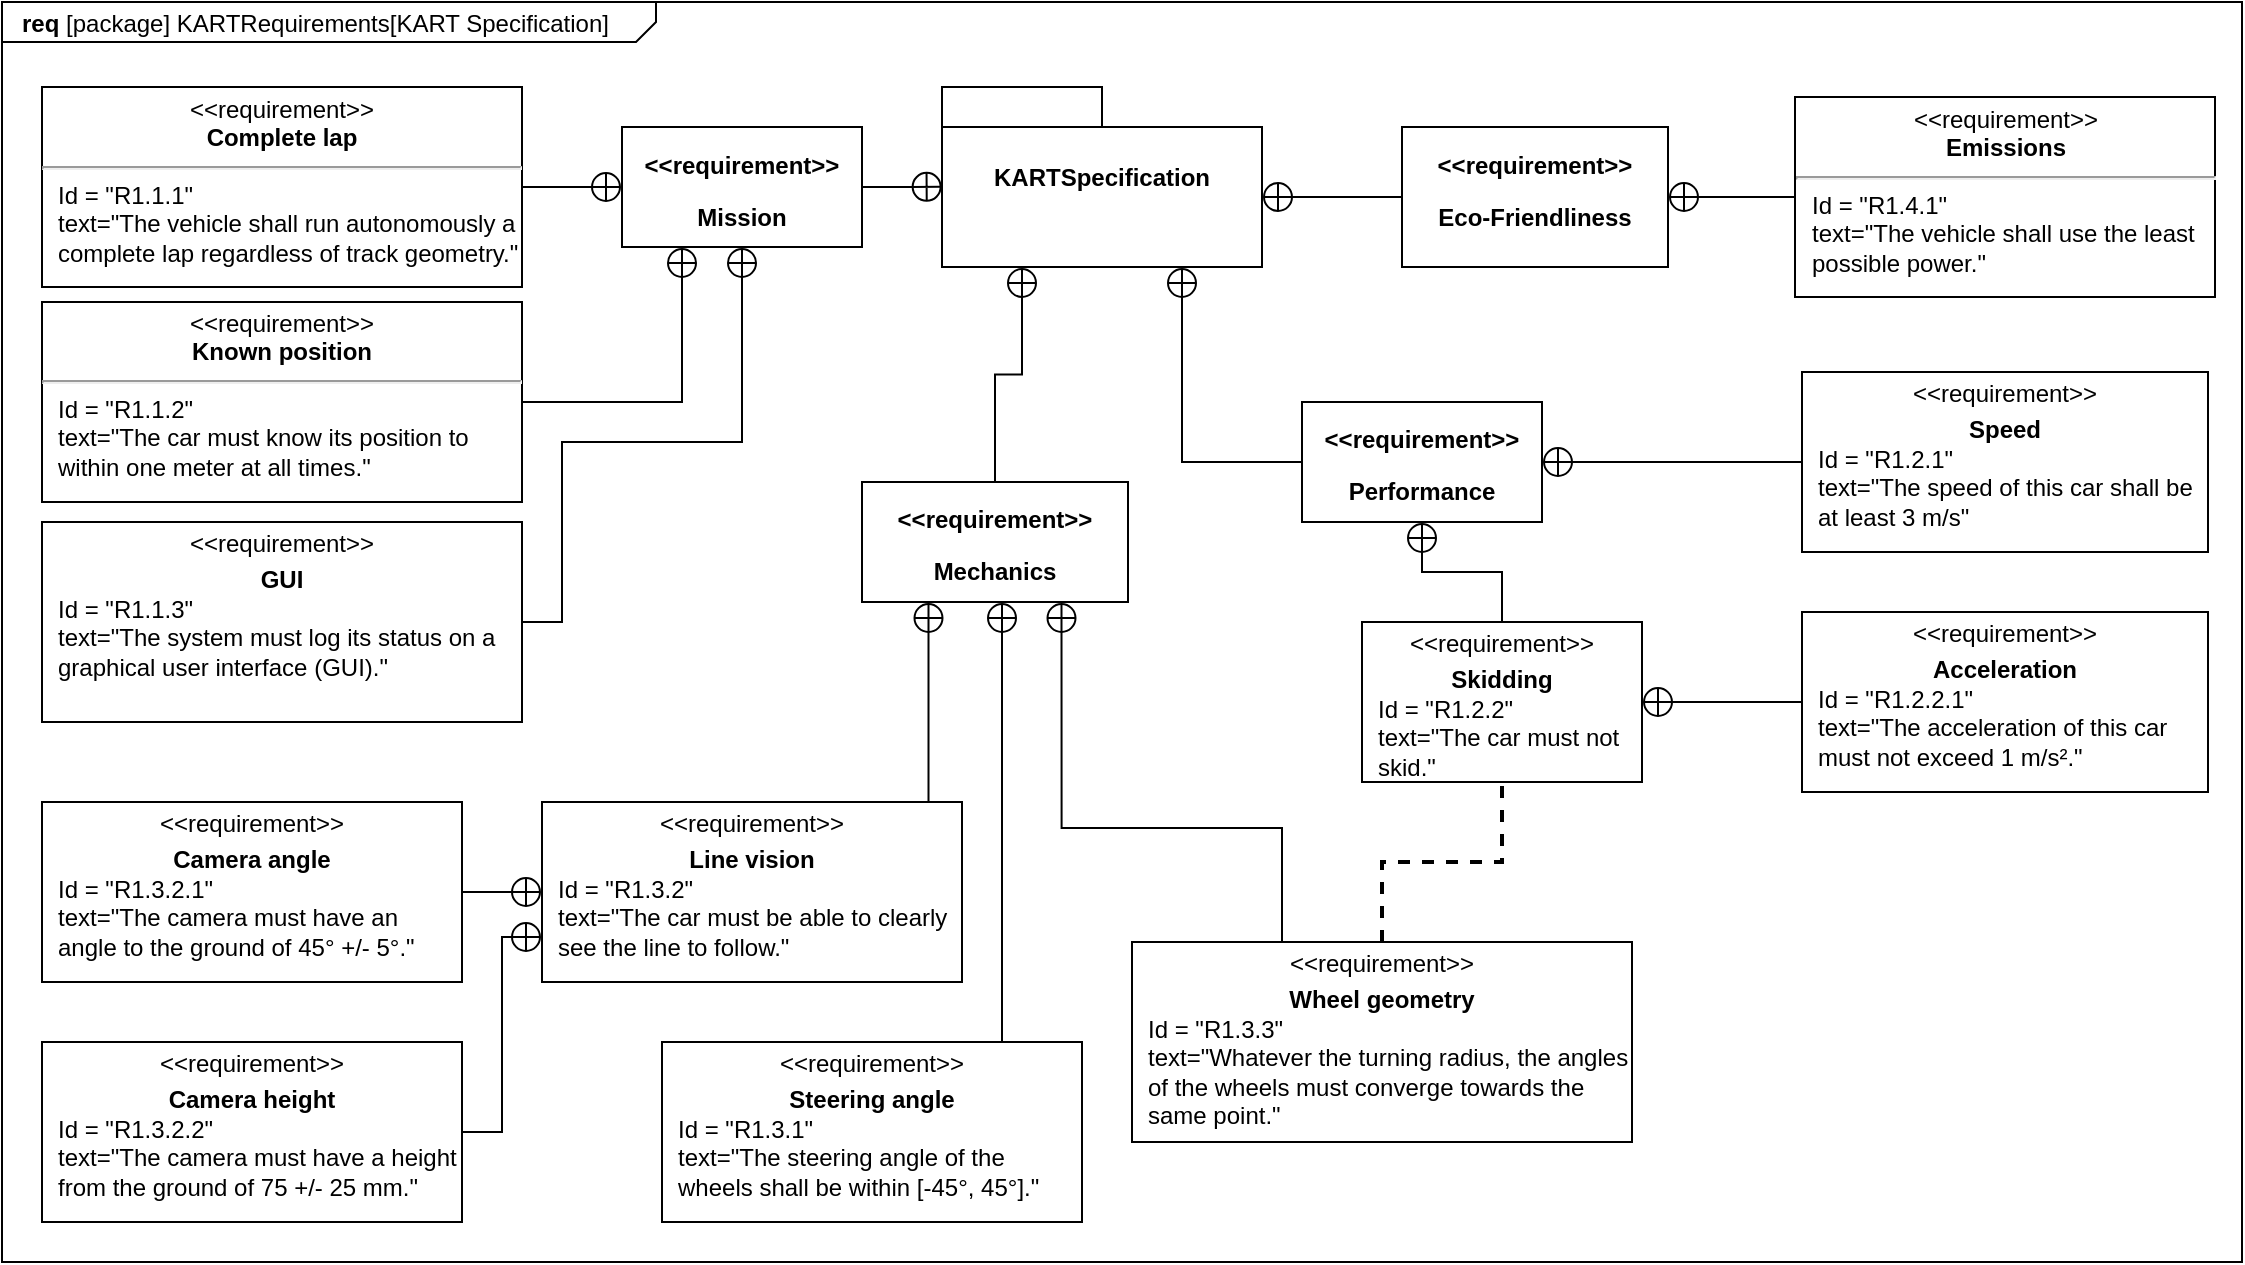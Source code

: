 <mxfile version="12.9.13" type="device"><diagram name="Page-1" id="929967ad-93f9-6ef4-fab6-5d389245f69c"><mxGraphModel dx="3307.5" dy="880" grid="1" gridSize="10" guides="1" tooltips="1" connect="1" arrows="1" fold="1" page="1" pageScale="1.5" pageWidth="1169" pageHeight="826" background="none" math="0" shadow="0"><root><mxCell id="0" style=";html=1;"/><mxCell id="1" style=";html=1;" parent="0"/><mxCell id="1672d66443f91eb5-1" value="&lt;p style=&quot;margin: 0px ; margin-top: 4px ; margin-left: 10px ; text-align: left&quot;&gt;&lt;b&gt;req&lt;/b&gt;&amp;nbsp;[package] KARTRequirements[KART Specification]&lt;/p&gt;" style="html=1;strokeWidth=1;shape=mxgraph.sysml.package;html=1;overflow=fill;whiteSpace=wrap;fillColor=none;gradientColor=none;fontSize=12;align=center;labelX=327.64;" parent="1" vertex="1"><mxGeometry x="-110" y="340" width="1120" height="630" as="geometry"/></mxCell><mxCell id="1672d66443f91eb5-2" value="KARTSpecification" style="shape=folder;tabWidth=80;tabHeight=20;tabPosition=left;strokeWidth=1;html=1;whiteSpace=wrap;align=center;fontSize=12;fontStyle=1" parent="1" vertex="1"><mxGeometry x="360" y="382.5" width="160" height="90" as="geometry"/></mxCell><mxCell id="puF2Hph-uaCyDiZ-f0xv-41" style="edgeStyle=orthogonalEdgeStyle;rounded=0;orthogonalLoop=1;jettySize=auto;html=1;entryX=0;entryY=0;entryDx=160;entryDy=55;entryPerimeter=0;endArrow=circlePlus;endFill=0;strokeColor=#000000;strokeWidth=1;" edge="1" parent="1" source="1672d66443f91eb5-4" target="1672d66443f91eb5-2"><mxGeometry relative="1" as="geometry"/></mxCell><mxCell id="1672d66443f91eb5-4" value="&lt;p&gt;&amp;lt;&amp;lt;requirement&amp;gt;&amp;gt;&lt;/p&gt;&lt;p&gt;Eco-Friendliness&lt;/p&gt;" style="shape=rect;html=1;overflow=fill;whiteSpace=wrap;align=center;fontStyle=1" parent="1" vertex="1"><mxGeometry x="590" y="402.5" width="133" height="70" as="geometry"/></mxCell><mxCell id="puF2Hph-uaCyDiZ-f0xv-44" style="edgeStyle=orthogonalEdgeStyle;rounded=0;orthogonalLoop=1;jettySize=auto;html=1;entryX=0.75;entryY=1;entryDx=0;entryDy=0;entryPerimeter=0;endArrow=circlePlus;endFill=0;strokeColor=#000000;strokeWidth=1;" edge="1" parent="1" source="1672d66443f91eb5-5" target="1672d66443f91eb5-2"><mxGeometry relative="1" as="geometry"/></mxCell><mxCell id="1672d66443f91eb5-5" value="&lt;p&gt;&amp;lt;&amp;lt;requirement&amp;gt;&amp;gt;&lt;/p&gt;&lt;p&gt;Performance&lt;/p&gt;" style="shape=rect;html=1;overflow=fill;whiteSpace=wrap;align=center;fontStyle=1" parent="1" vertex="1"><mxGeometry x="540" y="540" width="120" height="60" as="geometry"/></mxCell><mxCell id="puF2Hph-uaCyDiZ-f0xv-35" style="edgeStyle=orthogonalEdgeStyle;rounded=0;orthogonalLoop=1;jettySize=auto;html=1;entryX=0.25;entryY=1;entryDx=0;entryDy=0;entryPerimeter=0;endArrow=circlePlus;endFill=0;strokeColor=#000000;strokeWidth=1;" edge="1" parent="1" source="1672d66443f91eb5-7" target="1672d66443f91eb5-2"><mxGeometry relative="1" as="geometry"/></mxCell><mxCell id="1672d66443f91eb5-7" value="&lt;p&gt;&amp;lt;&amp;lt;requirement&amp;gt;&amp;gt;&lt;/p&gt;&lt;p&gt;Mechanics&lt;/p&gt;" style="shape=rect;html=1;overflow=fill;whiteSpace=wrap;align=center;fontStyle=1" parent="1" vertex="1"><mxGeometry x="320" y="580" width="133" height="60" as="geometry"/></mxCell><mxCell id="CnX41sEstj0uVsN7zbUR-13" style="edgeStyle=orthogonalEdgeStyle;rounded=0;orthogonalLoop=1;jettySize=auto;html=1;entryX=1;entryY=0.5;entryDx=0;entryDy=0;endArrow=circlePlus;endFill=0;" parent="1" source="1672d66443f91eb5-10" target="1672d66443f91eb5-4" edge="1"><mxGeometry relative="1" as="geometry"/></mxCell><mxCell id="1672d66443f91eb5-10" value="&lt;p style=&quot;margin: 0px ; margin-top: 4px ; text-align: center&quot;&gt;&amp;lt;&amp;lt;requirement&amp;gt;&amp;gt;&lt;br&gt;&lt;b&gt;Emissions&lt;/b&gt;&lt;/p&gt;&lt;hr&gt;&lt;p style=&quot;margin: 0px ; margin-left: 8px ; text-align: left&quot;&gt;Id = &quot;R1.4.1&quot;&lt;/p&gt;&lt;p style=&quot;margin: 0px ; margin-left: 8px ; text-align: left&quot;&gt;text=&quot;The vehicle shall use the least possible power.&quot;&lt;/p&gt;" style="shape=rect;html=1;overflow=fill;whiteSpace=wrap;" parent="1" vertex="1"><mxGeometry x="786.5" y="387.5" width="210" height="100" as="geometry"/></mxCell><mxCell id="puF2Hph-uaCyDiZ-f0xv-40" style="edgeStyle=orthogonalEdgeStyle;rounded=0;orthogonalLoop=1;jettySize=auto;html=1;entryX=0.002;entryY=0.554;entryDx=0;entryDy=0;entryPerimeter=0;endArrow=circlePlus;endFill=0;strokeColor=#000000;strokeWidth=1;" edge="1" parent="1" source="CnX41sEstj0uVsN7zbUR-1" target="1672d66443f91eb5-2"><mxGeometry relative="1" as="geometry"/></mxCell><mxCell id="CnX41sEstj0uVsN7zbUR-1" value="&lt;p&gt;&amp;lt;&amp;lt;requirement&amp;gt;&amp;gt;&lt;/p&gt;&lt;p&gt;Mission&lt;/p&gt;" style="shape=rect;html=1;overflow=fill;whiteSpace=wrap;align=center;fontStyle=1" parent="1" vertex="1"><mxGeometry x="200" y="402.5" width="120" height="60" as="geometry"/></mxCell><mxCell id="puF2Hph-uaCyDiZ-f0xv-30" style="edgeStyle=orthogonalEdgeStyle;rounded=0;orthogonalLoop=1;jettySize=auto;html=1;exitX=1;exitY=0.5;exitDx=0;exitDy=0;endArrow=circlePlus;endFill=0;strokeColor=#000000;strokeWidth=1;" edge="1" parent="1" source="CnX41sEstj0uVsN7zbUR-2" target="CnX41sEstj0uVsN7zbUR-1"><mxGeometry relative="1" as="geometry"/></mxCell><mxCell id="CnX41sEstj0uVsN7zbUR-2" value="&lt;p style=&quot;margin: 0px ; margin-top: 4px ; text-align: center&quot;&gt;&amp;lt;&amp;lt;requirement&amp;gt;&amp;gt;&lt;br&gt;&lt;b&gt;Complete lap&lt;/b&gt;&lt;/p&gt;&lt;hr&gt;&lt;p style=&quot;margin: 0px ; margin-left: 8px ; text-align: left&quot;&gt;Id = &quot;R1.1.1&quot;&lt;/p&gt;&lt;p style=&quot;margin: 0px ; margin-left: 8px ; text-align: left&quot;&gt;text=&quot;The vehicle shall run autonomously a complete lap regardless of track geometry.&quot;&lt;/p&gt;" style="shape=rect;html=1;overflow=fill;whiteSpace=wrap;" parent="1" vertex="1"><mxGeometry x="-90" y="382.5" width="240" height="100" as="geometry"/></mxCell><mxCell id="puF2Hph-uaCyDiZ-f0xv-42" style="edgeStyle=orthogonalEdgeStyle;rounded=0;orthogonalLoop=1;jettySize=auto;html=1;exitX=0;exitY=0.5;exitDx=0;exitDy=0;endArrow=circlePlus;endFill=0;strokeColor=#000000;strokeWidth=1;" edge="1" parent="1" source="CnX41sEstj0uVsN7zbUR-16" target="1672d66443f91eb5-5"><mxGeometry relative="1" as="geometry"/></mxCell><mxCell id="CnX41sEstj0uVsN7zbUR-16" value="&lt;p style=&quot;margin: 0px ; margin-top: 4px ; text-align: center&quot;&gt;&amp;lt;&amp;lt;requirement&amp;gt;&amp;gt;&lt;/p&gt;&lt;p style=&quot;margin: 0px ; margin-top: 4px ; text-align: center&quot;&gt;&lt;b&gt;Speed&lt;/b&gt;&lt;br&gt;&lt;/p&gt;&lt;p style=&quot;margin: 0px ; margin-left: 8px ; text-align: left&quot;&gt;Id = &quot;R1.2.1&quot;&lt;/p&gt;&lt;p style=&quot;margin: 0px ; margin-left: 8px ; text-align: left&quot;&gt;text=&quot;The speed of this car shall be at least 3 m/s&quot;&lt;/p&gt;" style="shape=rect;html=1;overflow=fill;whiteSpace=wrap;" parent="1" vertex="1"><mxGeometry x="790" y="525" width="203" height="90" as="geometry"/></mxCell><mxCell id="puF2Hph-uaCyDiZ-f0xv-36" style="edgeStyle=orthogonalEdgeStyle;rounded=0;orthogonalLoop=1;jettySize=auto;html=1;endArrow=circlePlus;endFill=0;strokeColor=#000000;strokeWidth=1;" edge="1" parent="1" source="puF2Hph-uaCyDiZ-f0xv-1" target="1672d66443f91eb5-7"><mxGeometry relative="1" as="geometry"><Array as="points"><mxPoint x="390" y="690"/><mxPoint x="390" y="690"/></Array></mxGeometry></mxCell><mxCell id="puF2Hph-uaCyDiZ-f0xv-1" value="&lt;p style=&quot;margin: 0px ; margin-top: 4px ; text-align: center&quot;&gt;&amp;lt;&amp;lt;requirement&amp;gt;&amp;gt;&lt;/p&gt;&lt;p style=&quot;margin: 0px ; margin-top: 4px ; text-align: center&quot;&gt;&lt;b&gt;Steering angle&lt;/b&gt;&lt;br&gt;&lt;/p&gt;&lt;p style=&quot;margin: 0px ; margin-left: 8px ; text-align: left&quot;&gt;Id = &quot;R1.3.1&quot;&lt;/p&gt;&lt;p style=&quot;margin: 0px ; margin-left: 8px ; text-align: left&quot;&gt;text=&quot;The steering angle of the wheels shall be within [-45°, 45°].&quot;&lt;/p&gt;" style="shape=rect;html=1;overflow=fill;whiteSpace=wrap;" vertex="1" parent="1"><mxGeometry x="220" y="860" width="210" height="90" as="geometry"/></mxCell><mxCell id="puF2Hph-uaCyDiZ-f0xv-33" style="edgeStyle=orthogonalEdgeStyle;rounded=0;orthogonalLoop=1;jettySize=auto;html=1;exitX=1;exitY=0.5;exitDx=0;exitDy=0;entryX=0.25;entryY=1;entryDx=0;entryDy=0;endArrow=circlePlus;endFill=0;strokeColor=#000000;strokeWidth=1;" edge="1" parent="1" source="puF2Hph-uaCyDiZ-f0xv-3" target="CnX41sEstj0uVsN7zbUR-1"><mxGeometry relative="1" as="geometry"/></mxCell><mxCell id="puF2Hph-uaCyDiZ-f0xv-3" value="&lt;p style=&quot;margin: 0px ; margin-top: 4px ; text-align: center&quot;&gt;&amp;lt;&amp;lt;requirement&amp;gt;&amp;gt;&lt;br&gt;&lt;b&gt;Known position&lt;/b&gt;&lt;/p&gt;&lt;hr&gt;&lt;p style=&quot;margin: 0px ; margin-left: 8px ; text-align: left&quot;&gt;Id = &quot;R1.1.2&quot;&lt;/p&gt;&lt;p style=&quot;margin: 0px ; margin-left: 8px ; text-align: left&quot;&gt;text=&quot;The car must know its position to within one meter at all times.&quot;&lt;/p&gt;" style="shape=rect;html=1;overflow=fill;whiteSpace=wrap;" vertex="1" parent="1"><mxGeometry x="-90" y="490" width="240" height="100" as="geometry"/></mxCell><mxCell id="puF2Hph-uaCyDiZ-f0xv-17" style="edgeStyle=orthogonalEdgeStyle;rounded=0;orthogonalLoop=1;jettySize=auto;html=1;entryX=1;entryY=0.5;entryDx=0;entryDy=0;endArrow=circlePlus;endFill=0;" edge="1" parent="1" source="puF2Hph-uaCyDiZ-f0xv-5" target="puF2Hph-uaCyDiZ-f0xv-8"><mxGeometry relative="1" as="geometry"/></mxCell><mxCell id="puF2Hph-uaCyDiZ-f0xv-5" value="&lt;p style=&quot;margin: 0px ; margin-top: 4px ; text-align: center&quot;&gt;&amp;lt;&amp;lt;requirement&amp;gt;&amp;gt;&lt;/p&gt;&lt;p style=&quot;margin: 0px ; margin-top: 4px ; text-align: center&quot;&gt;&lt;b&gt;Acceleration&lt;/b&gt;&lt;br&gt;&lt;/p&gt;&lt;p style=&quot;margin: 0px ; margin-left: 8px ; text-align: left&quot;&gt;Id = &quot;R1.2.2.1&quot;&lt;/p&gt;&lt;p style=&quot;margin: 0px ; margin-left: 8px ; text-align: left&quot;&gt;text=&quot;The acceleration of this car must not exceed 1 m/s².&quot;&lt;/p&gt;" style="shape=rect;html=1;overflow=fill;whiteSpace=wrap;" vertex="1" parent="1"><mxGeometry x="790" y="645" width="203" height="90" as="geometry"/></mxCell><mxCell id="puF2Hph-uaCyDiZ-f0xv-43" style="edgeStyle=orthogonalEdgeStyle;rounded=0;orthogonalLoop=1;jettySize=auto;html=1;entryX=0.5;entryY=1;entryDx=0;entryDy=0;endArrow=circlePlus;endFill=0;strokeColor=#000000;strokeWidth=1;" edge="1" parent="1" source="puF2Hph-uaCyDiZ-f0xv-8" target="1672d66443f91eb5-5"><mxGeometry relative="1" as="geometry"/></mxCell><mxCell id="puF2Hph-uaCyDiZ-f0xv-8" value="&lt;p style=&quot;margin: 0px ; margin-top: 4px ; text-align: center&quot;&gt;&amp;lt;&amp;lt;requirement&amp;gt;&amp;gt;&lt;/p&gt;&lt;p style=&quot;margin: 0px ; margin-top: 4px ; text-align: center&quot;&gt;&lt;b&gt;Skidding&lt;/b&gt;&lt;br&gt;&lt;/p&gt;&lt;p style=&quot;margin: 0px ; margin-left: 8px ; text-align: left&quot;&gt;Id = &quot;R1.2.2&quot;&lt;/p&gt;&lt;p style=&quot;margin: 0px ; margin-left: 8px ; text-align: left&quot;&gt;text=&quot;The car must not skid.&quot;&lt;/p&gt;" style="shape=rect;html=1;overflow=fill;whiteSpace=wrap;" vertex="1" parent="1"><mxGeometry x="570" y="650" width="140" height="80" as="geometry"/></mxCell><mxCell id="puF2Hph-uaCyDiZ-f0xv-19" style="edgeStyle=orthogonalEdgeStyle;rounded=0;orthogonalLoop=1;jettySize=auto;html=1;entryX=0.25;entryY=1;entryDx=0;entryDy=0;endArrow=circlePlus;endFill=0;" edge="1" parent="1" source="puF2Hph-uaCyDiZ-f0xv-18" target="1672d66443f91eb5-7"><mxGeometry relative="1" as="geometry"><Array as="points"><mxPoint x="230" y="790"/><mxPoint x="453" y="790"/></Array></mxGeometry></mxCell><mxCell id="puF2Hph-uaCyDiZ-f0xv-18" value="&lt;p style=&quot;margin: 0px ; margin-top: 4px ; text-align: center&quot;&gt;&amp;lt;&amp;lt;requirement&amp;gt;&amp;gt;&lt;/p&gt;&lt;p style=&quot;margin: 0px ; margin-top: 4px ; text-align: center&quot;&gt;&lt;b&gt;Line vision&lt;/b&gt;&lt;/p&gt;&lt;p style=&quot;margin: 0px ; margin-left: 8px ; text-align: left&quot;&gt;Id = &quot;R1.3.2&quot;&lt;/p&gt;&lt;p style=&quot;margin: 0px ; margin-left: 8px ; text-align: left&quot;&gt;text=&quot;The car must be able to clearly see the line to follow.&quot;&lt;/p&gt;" style="shape=rect;html=1;overflow=fill;whiteSpace=wrap;" vertex="1" parent="1"><mxGeometry x="160" y="740" width="210" height="90" as="geometry"/></mxCell><mxCell id="puF2Hph-uaCyDiZ-f0xv-39" style="edgeStyle=orthogonalEdgeStyle;rounded=0;orthogonalLoop=1;jettySize=auto;html=1;entryX=0;entryY=0.75;entryDx=0;entryDy=0;endArrow=circlePlus;endFill=0;strokeColor=#000000;strokeWidth=1;" edge="1" parent="1" source="puF2Hph-uaCyDiZ-f0xv-20" target="puF2Hph-uaCyDiZ-f0xv-18"><mxGeometry relative="1" as="geometry"/></mxCell><mxCell id="puF2Hph-uaCyDiZ-f0xv-20" value="&lt;p style=&quot;margin: 0px ; margin-top: 4px ; text-align: center&quot;&gt;&amp;lt;&amp;lt;requirement&amp;gt;&amp;gt;&lt;/p&gt;&lt;p style=&quot;margin: 0px ; margin-top: 4px ; text-align: center&quot;&gt;&lt;b&gt;Camera height&lt;/b&gt;&lt;/p&gt;&lt;p style=&quot;margin: 0px ; margin-left: 8px ; text-align: left&quot;&gt;Id = &quot;R1.3.2.2&quot;&lt;/p&gt;&lt;p style=&quot;margin: 0px ; margin-left: 8px ; text-align: left&quot;&gt;text=&quot;The camera must have a height from the ground of 75 +/- 25 mm.&quot;&lt;/p&gt;" style="shape=rect;html=1;overflow=fill;whiteSpace=wrap;" vertex="1" parent="1"><mxGeometry x="-90" y="860" width="210" height="90" as="geometry"/></mxCell><mxCell id="puF2Hph-uaCyDiZ-f0xv-23" style="edgeStyle=orthogonalEdgeStyle;rounded=0;orthogonalLoop=1;jettySize=auto;html=1;entryX=0;entryY=0.5;entryDx=0;entryDy=0;endArrow=circlePlus;endFill=0;" edge="1" parent="1" source="puF2Hph-uaCyDiZ-f0xv-21" target="puF2Hph-uaCyDiZ-f0xv-18"><mxGeometry relative="1" as="geometry"/></mxCell><mxCell id="puF2Hph-uaCyDiZ-f0xv-21" value="&lt;p style=&quot;margin: 0px ; margin-top: 4px ; text-align: center&quot;&gt;&amp;lt;&amp;lt;requirement&amp;gt;&amp;gt;&lt;/p&gt;&lt;p style=&quot;margin: 0px ; margin-top: 4px ; text-align: center&quot;&gt;&lt;b&gt;Camera angle&lt;/b&gt;&lt;/p&gt;&lt;p style=&quot;margin: 0px ; margin-left: 8px ; text-align: left&quot;&gt;Id = &quot;R1.3.2.1&quot;&lt;/p&gt;&lt;p style=&quot;margin: 0px ; margin-left: 8px ; text-align: left&quot;&gt;text=&quot;The camera must have an angle to the ground of 45° +/- 5°.&quot;&lt;/p&gt;" style="shape=rect;html=1;overflow=fill;whiteSpace=wrap;" vertex="1" parent="1"><mxGeometry x="-90" y="740" width="210" height="90" as="geometry"/></mxCell><mxCell id="puF2Hph-uaCyDiZ-f0xv-38" style="edgeStyle=orthogonalEdgeStyle;rounded=0;orthogonalLoop=1;jettySize=auto;html=1;entryX=0.75;entryY=1;entryDx=0;entryDy=0;endArrow=circlePlus;endFill=0;strokeColor=#000000;strokeWidth=1;" edge="1" parent="1" source="puF2Hph-uaCyDiZ-f0xv-25" target="1672d66443f91eb5-7"><mxGeometry relative="1" as="geometry"><Array as="points"><mxPoint x="530" y="753"/><mxPoint x="420" y="753"/></Array></mxGeometry></mxCell><mxCell id="puF2Hph-uaCyDiZ-f0xv-45" style="edgeStyle=orthogonalEdgeStyle;rounded=0;orthogonalLoop=1;jettySize=auto;html=1;entryX=0.5;entryY=1;entryDx=0;entryDy=0;endArrow=none;endFill=0;strokeColor=#000000;strokeWidth=2;dashed=1;" edge="1" parent="1" source="puF2Hph-uaCyDiZ-f0xv-25" target="puF2Hph-uaCyDiZ-f0xv-8"><mxGeometry relative="1" as="geometry"/></mxCell><mxCell id="puF2Hph-uaCyDiZ-f0xv-25" value="&lt;p style=&quot;margin: 0px ; margin-top: 4px ; text-align: center&quot;&gt;&amp;lt;&amp;lt;requirement&amp;gt;&amp;gt;&lt;/p&gt;&lt;p style=&quot;margin: 0px ; margin-top: 4px ; text-align: center&quot;&gt;&lt;b&gt;Wheel geometry&lt;/b&gt;&lt;/p&gt;&lt;p style=&quot;margin: 0px ; margin-left: 8px ; text-align: left&quot;&gt;Id = &quot;R1.3.3&quot;&lt;/p&gt;&lt;p style=&quot;margin: 0px ; margin-left: 8px ; text-align: left&quot;&gt;text=&quot;Whatever the turning radius, the angles of the wheels must converge towards the same point.&quot;&lt;/p&gt;" style="shape=rect;html=1;overflow=fill;whiteSpace=wrap;" vertex="1" parent="1"><mxGeometry x="455" y="810" width="250" height="100" as="geometry"/></mxCell><mxCell id="puF2Hph-uaCyDiZ-f0xv-34" style="edgeStyle=orthogonalEdgeStyle;rounded=0;orthogonalLoop=1;jettySize=auto;html=1;entryX=0.5;entryY=1;entryDx=0;entryDy=0;endArrow=circlePlus;endFill=0;strokeColor=#000000;strokeWidth=1;" edge="1" parent="1" source="puF2Hph-uaCyDiZ-f0xv-29" target="CnX41sEstj0uVsN7zbUR-1"><mxGeometry relative="1" as="geometry"><Array as="points"><mxPoint x="170" y="650"/><mxPoint x="170" y="560"/><mxPoint x="260" y="560"/></Array></mxGeometry></mxCell><mxCell id="puF2Hph-uaCyDiZ-f0xv-29" value="&lt;p style=&quot;margin: 0px ; margin-top: 4px ; text-align: center&quot;&gt;&amp;lt;&amp;lt;requirement&amp;gt;&amp;gt;&lt;/p&gt;&lt;p style=&quot;margin: 0px ; margin-top: 4px ; text-align: center&quot;&gt;&lt;b&gt;GUI&lt;/b&gt;&lt;br&gt;&lt;/p&gt;&lt;p style=&quot;margin: 0px ; margin-left: 8px ; text-align: left&quot;&gt;Id = &quot;R1.1.3&quot;&lt;/p&gt;&lt;p style=&quot;margin: 0px ; margin-left: 8px ; text-align: left&quot;&gt;text=&quot;The system must log its status on a graphical user interface (GUI).&quot;&lt;/p&gt;" style="shape=rect;html=1;overflow=fill;whiteSpace=wrap;" vertex="1" parent="1"><mxGeometry x="-90" y="600" width="240" height="100" as="geometry"/></mxCell></root></mxGraphModel></diagram></mxfile>